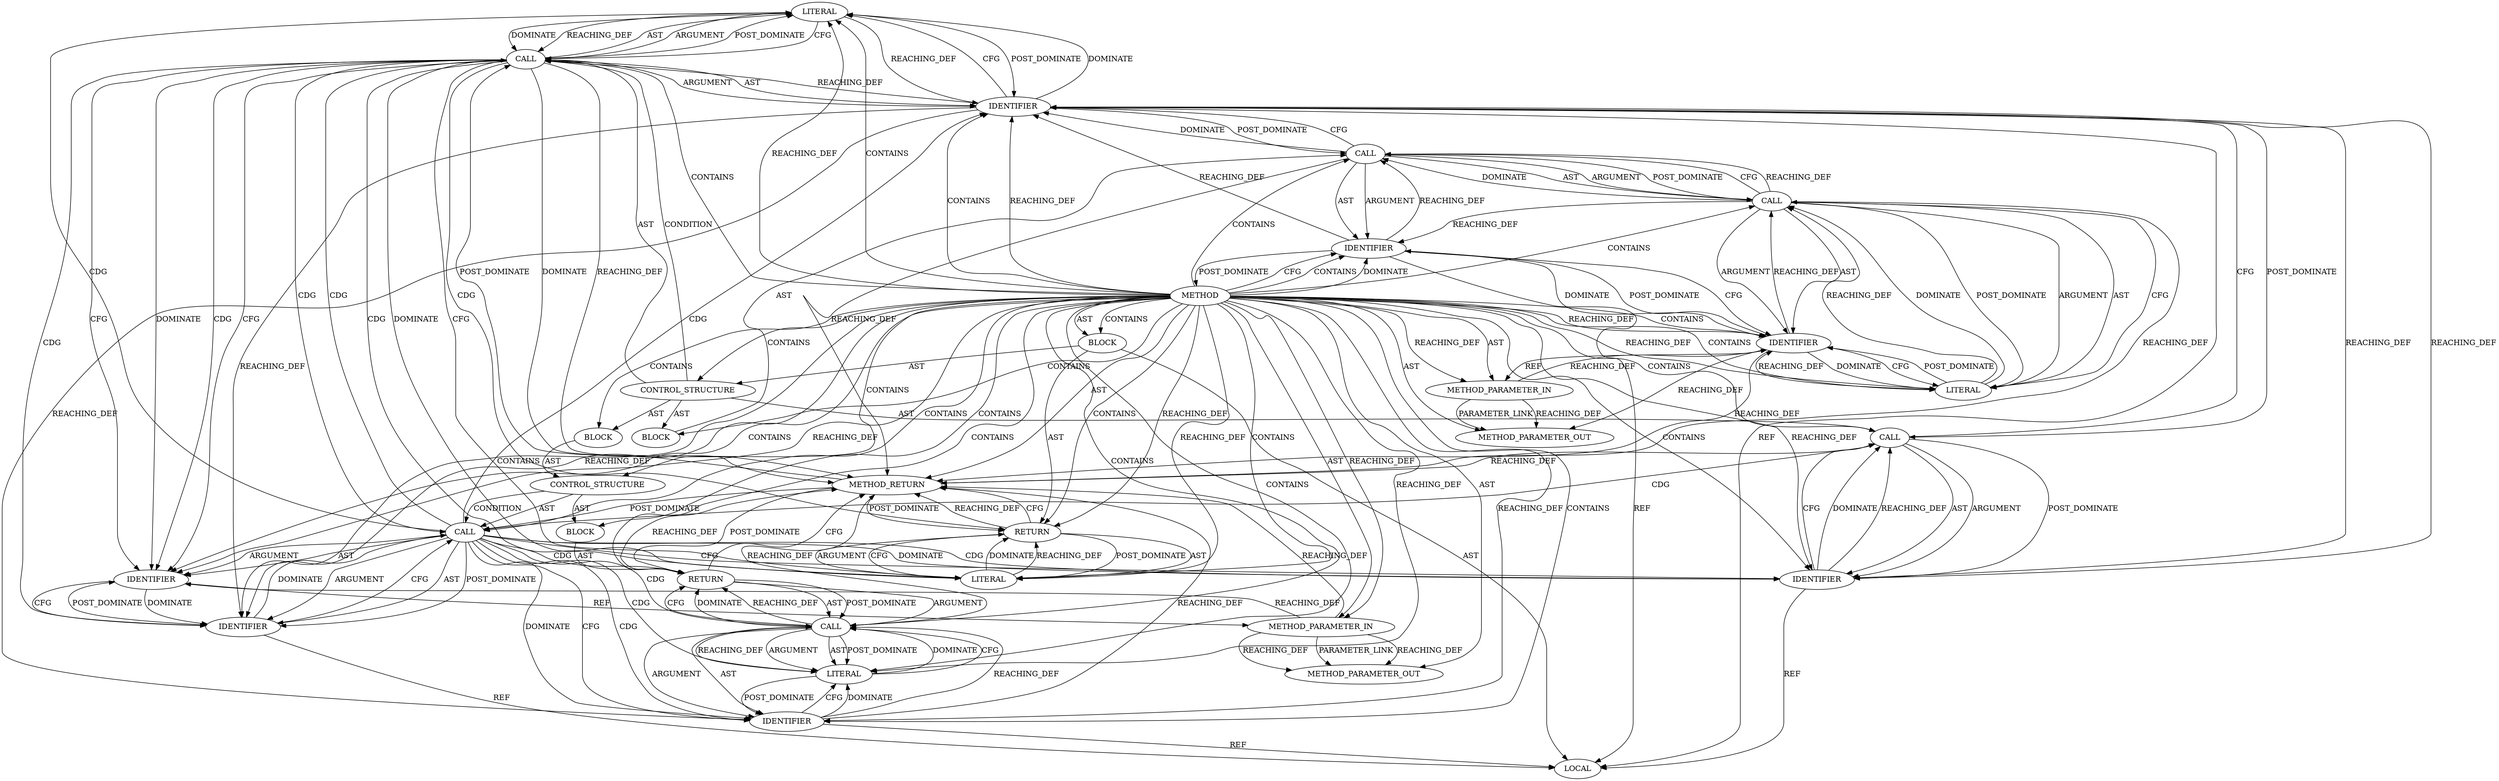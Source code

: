 digraph {
  1295 [label=LITERAL ORDER=2 ARGUMENT_INDEX=2 CODE="0" COLUMN_NUMBER=29 LINE_NUMBER=448 TYPE_FULL_NAME="int"]
  13039 [label=METHOD_PARAMETER_OUT ORDER=2 CODE="int len_cnt" IS_VARIADIC=false COLUMN_NUMBER=48 LINE_NUMBER=444 TYPE_FULL_NAME="int" EVALUATION_STRATEGY="BY_VALUE" INDEX=2 NAME="len_cnt"]
  13038 [label=METHOD_PARAMETER_OUT ORDER=1 CODE="const int *lens" IS_VARIADIC=false COLUMN_NUMBER=31 LINE_NUMBER=444 TYPE_FULL_NAME="int*" EVALUATION_STRATEGY="BY_VALUE" INDEX=1 NAME="lens"]
  1309 [label=LITERAL ORDER=1 ARGUMENT_INDEX=-1 CODE="1" COLUMN_NUMBER=9 LINE_NUMBER=453 TYPE_FULL_NAME="int"]
  1308 [label=RETURN ORDER=3 ARGUMENT_INDEX=-1 CODE="return 1;" COLUMN_NUMBER=2 LINE_NUMBER=453]
  1288 [label=CALL ORDER=1 ARGUMENT_INDEX=-1 CODE="i = len_cnt - 1" COLUMN_NUMBER=7 METHOD_FULL_NAME="<operator>.assignment" LINE_NUMBER=448 TYPE_FULL_NAME="<empty>" DISPATCH_TYPE="STATIC_DISPATCH" SIGNATURE="" NAME="<operator>.assignment"]
  1284 [label=BLOCK ORDER=3 ARGUMENT_INDEX=-1 CODE="{
	int i;

	for (i = len_cnt - 1; i >= 0; i--) {
		if (lens[i])
			return i + 1;
	}

	return 1;
}" COLUMN_NUMBER=1 LINE_NUMBER=445 TYPE_FULL_NAME="void"]
  1293 [label=CALL ORDER=2 ARGUMENT_INDEX=2 CODE="i >= 0" COLUMN_NUMBER=24 METHOD_FULL_NAME="<operator>.greaterEqualsThan" LINE_NUMBER=448 TYPE_FULL_NAME="<empty>" DISPATCH_TYPE="STATIC_DISPATCH" SIGNATURE="" NAME="<operator>.greaterEqualsThan"]
  1292 [label=LITERAL ORDER=2 ARGUMENT_INDEX=2 CODE="1" COLUMN_NUMBER=21 LINE_NUMBER=448 TYPE_FULL_NAME="int"]
  1285 [label=LOCAL ORDER=1 CODE="int i" COLUMN_NUMBER=6 LINE_NUMBER=446 TYPE_FULL_NAME="int" NAME="i"]
  1298 [label=BLOCK ORDER=4 ARGUMENT_INDEX=4 CODE="{
		if (lens[i])
			return i + 1;
	}" COLUMN_NUMBER=37 LINE_NUMBER=448 TYPE_FULL_NAME="void"]
  1297 [label=IDENTIFIER ORDER=1 ARGUMENT_INDEX=1 CODE="i" COLUMN_NUMBER=32 LINE_NUMBER=448 TYPE_FULL_NAME="int" NAME="i"]
  1305 [label=CALL ORDER=1 ARGUMENT_INDEX=-1 CODE="i + 1" COLUMN_NUMBER=11 METHOD_FULL_NAME="<operator>.addition" LINE_NUMBER=450 TYPE_FULL_NAME="<empty>" DISPATCH_TYPE="STATIC_DISPATCH" SIGNATURE="" NAME="<operator>.addition"]
  1310 [label=METHOD_RETURN ORDER=4 CODE="RET" COLUMN_NUMBER=1 LINE_NUMBER=444 TYPE_FULL_NAME="int" EVALUATION_STRATEGY="BY_VALUE"]
  1283 [label=METHOD_PARAMETER_IN ORDER=2 CODE="int len_cnt" IS_VARIADIC=false COLUMN_NUMBER=48 LINE_NUMBER=444 TYPE_FULL_NAME="int" EVALUATION_STRATEGY="BY_VALUE" INDEX=2 NAME="len_cnt"]
  1281 [label=METHOD COLUMN_NUMBER=1 LINE_NUMBER=444 COLUMN_NUMBER_END=1 IS_EXTERNAL=false SIGNATURE="int calc_segment_count (int*,int)" NAME="calc_segment_count" AST_PARENT_TYPE="TYPE_DECL" AST_PARENT_FULL_NAME="file_code_old-a282a2f-decode_preamble-524.c:<global>" ORDER=33 CODE="static int calc_segment_count(const int *lens, int len_cnt)
{
	int i;

	for (i = len_cnt - 1; i >= 0; i--) {
		if (lens[i])
			return i + 1;
	}

	return 1;
}" FULL_NAME="calc_segment_count" LINE_NUMBER_END=454 FILENAME="file_code_old-a282a2f-decode_preamble-524.c"]
  1287 [label=BLOCK ORDER=1 ARGUMENT_INDEX=-1 CODE="<empty>" COLUMN_NUMBER=2 LINE_NUMBER=448 TYPE_FULL_NAME="void"]
  1301 [label=IDENTIFIER ORDER=1 ARGUMENT_INDEX=1 CODE="lens" COLUMN_NUMBER=7 LINE_NUMBER=449 TYPE_FULL_NAME="int*" NAME="lens"]
  1303 [label=BLOCK ORDER=2 ARGUMENT_INDEX=-1 CODE="<empty>" COLUMN_NUMBER=4 LINE_NUMBER=450 TYPE_FULL_NAME="void"]
  1300 [label=CALL ORDER=1 ARGUMENT_INDEX=-1 CODE="lens[i]" COLUMN_NUMBER=7 METHOD_FULL_NAME="<operator>.indirectIndexAccess" LINE_NUMBER=449 TYPE_FULL_NAME="<empty>" DISPATCH_TYPE="STATIC_DISPATCH" SIGNATURE="" NAME="<operator>.indirectIndexAccess"]
  1290 [label=CALL ORDER=2 ARGUMENT_INDEX=2 CODE="len_cnt - 1" COLUMN_NUMBER=11 METHOD_FULL_NAME="<operator>.subtraction" LINE_NUMBER=448 TYPE_FULL_NAME="<empty>" DISPATCH_TYPE="STATIC_DISPATCH" SIGNATURE="" NAME="<operator>.subtraction"]
  1299 [label=CONTROL_STRUCTURE CONTROL_STRUCTURE_TYPE="IF" ORDER=1 PARSER_TYPE_NAME="CASTIfStatement" ARGUMENT_INDEX=-1 CODE="if (lens[i])" COLUMN_NUMBER=3 LINE_NUMBER=449]
  1302 [label=IDENTIFIER ORDER=2 ARGUMENT_INDEX=2 CODE="i" COLUMN_NUMBER=12 LINE_NUMBER=449 TYPE_FULL_NAME="int" NAME="i"]
  1291 [label=IDENTIFIER ORDER=1 ARGUMENT_INDEX=1 CODE="len_cnt" COLUMN_NUMBER=11 LINE_NUMBER=448 TYPE_FULL_NAME="int" NAME="len_cnt"]
  1286 [label=CONTROL_STRUCTURE CONTROL_STRUCTURE_TYPE="FOR" ORDER=2 PARSER_TYPE_NAME="CASTForStatement" ARGUMENT_INDEX=-1 CODE="for (i = len_cnt - 1;i >= 0;i--)" COLUMN_NUMBER=2 LINE_NUMBER=448]
  1306 [label=IDENTIFIER ORDER=1 ARGUMENT_INDEX=1 CODE="i" COLUMN_NUMBER=11 LINE_NUMBER=450 TYPE_FULL_NAME="int" NAME="i"]
  1289 [label=IDENTIFIER ORDER=1 ARGUMENT_INDEX=1 CODE="i" COLUMN_NUMBER=7 LINE_NUMBER=448 TYPE_FULL_NAME="int" NAME="i"]
  1307 [label=LITERAL ORDER=2 ARGUMENT_INDEX=2 CODE="1" COLUMN_NUMBER=15 LINE_NUMBER=450 TYPE_FULL_NAME="int"]
  1304 [label=RETURN ORDER=1 ARGUMENT_INDEX=1 CODE="return i + 1;" COLUMN_NUMBER=4 LINE_NUMBER=450]
  1296 [label=CALL ORDER=3 ARGUMENT_INDEX=3 CODE="i--" COLUMN_NUMBER=32 METHOD_FULL_NAME="<operator>.postDecrement" LINE_NUMBER=448 TYPE_FULL_NAME="<empty>" DISPATCH_TYPE="STATIC_DISPATCH" SIGNATURE="" NAME="<operator>.postDecrement"]
  1294 [label=IDENTIFIER ORDER=1 ARGUMENT_INDEX=1 CODE="i" COLUMN_NUMBER=24 LINE_NUMBER=448 TYPE_FULL_NAME="int" NAME="i"]
  1282 [label=METHOD_PARAMETER_IN ORDER=1 CODE="const int *lens" IS_VARIADIC=false COLUMN_NUMBER=31 LINE_NUMBER=444 TYPE_FULL_NAME="int*" EVALUATION_STRATEGY="BY_VALUE" INDEX=1 NAME="lens"]
  1281 -> 1291 [label=CONTAINS ]
  1281 -> 1307 [label=REACHING_DEF VARIABLE=""]
  1288 -> 1310 [label=REACHING_DEF VARIABLE="i = len_cnt - 1"]
  1308 -> 1310 [label=REACHING_DEF VARIABLE="<RET>"]
  1288 -> 1294 [label=CFG ]
  1294 -> 1285 [label=REF ]
  1304 -> 1310 [label=CFG ]
  1305 -> 1304 [label=CFG ]
  1288 -> 1290 [label=AST ]
  1299 -> 1303 [label=AST ]
  1281 -> 1302 [label=REACHING_DEF VARIABLE=""]
  1306 -> 1307 [label=CFG ]
  1297 -> 1294 [label=REACHING_DEF VARIABLE="i"]
  1281 -> 1291 [label=REACHING_DEF VARIABLE=""]
  1291 -> 1290 [label=REACHING_DEF VARIABLE="len_cnt"]
  1281 -> 1303 [label=CONTAINS ]
  1299 -> 1300 [label=AST ]
  1301 -> 1282 [label=REF ]
  1294 -> 1306 [label=REACHING_DEF VARIABLE="i"]
  1281 -> 1282 [label=AST ]
  1289 -> 1291 [label=CFG ]
  1281 -> 1307 [label=CONTAINS ]
  1281 -> 1293 [label=CONTAINS ]
  1281 -> 1296 [label=CONTAINS ]
  1300 -> 1296 [label=CDG ]
  1305 -> 1306 [label=ARGUMENT ]
  1301 -> 1302 [label=DOMINATE ]
  1293 -> 1294 [label=ARGUMENT ]
  1305 -> 1304 [label=DOMINATE ]
  1304 -> 1310 [label=REACHING_DEF VARIABLE="<RET>"]
  1281 -> 1304 [label=CONTAINS ]
  1308 -> 1309 [label=POST_DOMINATE ]
  1290 -> 1291 [label=AST ]
  1292 -> 1291 [label=POST_DOMINATE ]
  1294 -> 1296 [label=POST_DOMINATE ]
  1281 -> 1284 [label=AST ]
  1287 -> 1288 [label=AST ]
  1290 -> 1288 [label=CFG ]
  1290 -> 1288 [label=REACHING_DEF VARIABLE="len_cnt - 1"]
  1281 -> 1289 [label=CFG ]
  1293 -> 1302 [label=CDG ]
  1292 -> 1291 [label=REACHING_DEF VARIABLE="1"]
  1292 -> 1290 [label=CFG ]
  1308 -> 1310 [label=CFG ]
  1293 -> 1310 [label=DOMINATE ]
  1306 -> 1305 [label=REACHING_DEF VARIABLE="i"]
  1289 -> 1285 [label=REF ]
  1294 -> 1295 [label=CFG ]
  1300 -> 1306 [label=CDG ]
  1293 -> 1301 [label=CFG ]
  1293 -> 1301 [label=CFG ]
  1295 -> 1293 [label=CFG ]
  1302 -> 1300 [label=CFG ]
  1281 -> 1300 [label=CONTAINS ]
  1288 -> 1289 [label=AST ]
  1302 -> 1285 [label=REF ]
  1293 -> 1300 [label=CDG ]
  1281 -> 1287 [label=CONTAINS ]
  1286 -> 1296 [label=AST ]
  1281 -> 1308 [label=REACHING_DEF VARIABLE=""]
  1309 -> 1308 [label=CFG ]
  1297 -> 1296 [label=CFG ]
  1292 -> 1290 [label=REACHING_DEF VARIABLE="1"]
  1304 -> 1305 [label=AST ]
  1294 -> 1302 [label=REACHING_DEF VARIABLE="i"]
  1291 -> 1289 [label=POST_DOMINATE ]
  1286 -> 1293 [label=AST ]
  1281 -> 1284 [label=CONTAINS ]
  1290 -> 1288 [label=DOMINATE ]
  1300 -> 1304 [label=CDG ]
  1297 -> 1296 [label=DOMINATE ]
  1295 -> 1293 [label=DOMINATE ]
  1288 -> 1290 [label=ARGUMENT ]
  1281 -> 1288 [label=CONTAINS ]
  1307 -> 1306 [label=POST_DOMINATE ]
  1290 -> 1292 [label=AST ]
  1295 -> 1294 [label=REACHING_DEF VARIABLE="0"]
  1283 -> 13039 [label=PARAMETER_LINK ]
  1296 -> 1297 [label=POST_DOMINATE ]
  1300 -> 1294 [label=CDG ]
  1295 -> 1294 [label=POST_DOMINATE ]
  1300 -> 1293 [label=CDG ]
  1290 -> 1292 [label=POST_DOMINATE ]
  1300 -> 1302 [label=AST ]
  1284 -> 1308 [label=AST ]
  1281 -> 1310 [label=AST ]
  1293 -> 1301 [label=DOMINATE ]
  1310 -> 1293 [label=POST_DOMINATE ]
  1289 -> 1291 [label=DOMINATE ]
  1290 -> 1289 [label=REACHING_DEF VARIABLE="len_cnt - 1"]
  1288 -> 1294 [label=DOMINATE ]
  1281 -> 1309 [label=CONTAINS ]
  1281 -> 1301 [label=CONTAINS ]
  1284 -> 1286 [label=AST ]
  1282 -> 1301 [label=REACHING_DEF VARIABLE="lens"]
  1297 -> 1296 [label=REACHING_DEF VARIABLE="i"]
  1309 -> 1308 [label=DOMINATE ]
  1290 -> 1292 [label=ARGUMENT ]
  1302 -> 1300 [label=DOMINATE ]
  1306 -> 1285 [label=REF ]
  1291 -> 1310 [label=REACHING_DEF VARIABLE="len_cnt"]
  1294 -> 1297 [label=REACHING_DEF VARIABLE="i"]
  1296 -> 1297 [label=AST ]
  1281 -> 1297 [label=REACHING_DEF VARIABLE=""]
  1300 -> 1306 [label=DOMINATE ]
  1294 -> 1295 [label=DOMINATE ]
  1281 -> 13038 [label=AST ]
  1307 -> 1305 [label=DOMINATE ]
  1289 -> 1288 [label=REACHING_DEF VARIABLE="i"]
  1305 -> 1304 [label=REACHING_DEF VARIABLE="i + 1"]
  1281 -> 1294 [label=REACHING_DEF VARIABLE=""]
  1300 -> 1307 [label=CDG ]
  1289 -> 1294 [label=REACHING_DEF VARIABLE="i"]
  1290 -> 1291 [label=ARGUMENT ]
  1281 -> 1298 [label=CONTAINS ]
  1281 -> 1301 [label=REACHING_DEF VARIABLE=""]
  1283 -> 1291 [label=REACHING_DEF VARIABLE="len_cnt"]
  1308 -> 1309 [label=AST ]
  1281 -> 1306 [label=CONTAINS ]
  1281 -> 1302 [label=CONTAINS ]
  1281 -> 1289 [label=CONTAINS ]
  1286 -> 1298 [label=AST ]
  1281 -> 1294 [label=CONTAINS ]
  1282 -> 13038 [label=REACHING_DEF VARIABLE="lens"]
  1282 -> 13038 [label=REACHING_DEF VARIABLE="lens"]
  1303 -> 1304 [label=AST ]
  1281 -> 1286 [label=CONTAINS ]
  1298 -> 1299 [label=AST ]
  1296 -> 1297 [label=ARGUMENT ]
  1288 -> 1289 [label=ARGUMENT ]
  1292 -> 1290 [label=DOMINATE ]
  1291 -> 1292 [label=DOMINATE ]
  1300 -> 1305 [label=CDG ]
  1281 -> 1289 [label=DOMINATE ]
  1299 -> 1300 [label=CONDITION ]
  1296 -> 1310 [label=REACHING_DEF VARIABLE="i--"]
  1282 -> 1310 [label=REACHING_DEF VARIABLE="lens"]
  1293 -> 1295 [label=AST ]
  1293 -> 1309 [label=DOMINATE ]
  1305 -> 1307 [label=ARGUMENT ]
  1290 -> 1310 [label=REACHING_DEF VARIABLE="len_cnt - 1"]
  1281 -> 13039 [label=AST ]
  1286 -> 1287 [label=AST ]
  1281 -> 1295 [label=REACHING_DEF VARIABLE=""]
  1300 -> 1302 [label=POST_DOMINATE ]
  1300 -> 1306 [label=CFG ]
  1308 -> 1309 [label=ARGUMENT ]
  1281 -> 1283 [label=AST ]
  1294 -> 1288 [label=POST_DOMINATE ]
  1309 -> 1308 [label=REACHING_DEF VARIABLE="1"]
  1293 -> 1295 [label=ARGUMENT ]
  1300 -> 1301 [label=ARGUMENT ]
  1281 -> 1283 [label=REACHING_DEF VARIABLE=""]
  1306 -> 1310 [label=REACHING_DEF VARIABLE="i"]
  1293 -> 1295 [label=POST_DOMINATE ]
  1281 -> 1308 [label=CONTAINS ]
  1310 -> 1304 [label=POST_DOMINATE ]
  1281 -> 1297 [label=CONTAINS ]
  1293 -> 1294 [label=AST ]
  1306 -> 1307 [label=DOMINATE ]
  1283 -> 13039 [label=REACHING_DEF VARIABLE="len_cnt"]
  1293 -> 1308 [label=CDG ]
  1293 -> 1309 [label=CFG ]
  1281 -> 1306 [label=REACHING_DEF VARIABLE=""]
  1293 -> 1309 [label=CDG ]
  1300 -> 1295 [label=CDG ]
  1310 -> 1300 [label=POST_DOMINATE ]
  1281 -> 1292 [label=REACHING_DEF VARIABLE=""]
  1286 -> 1293 [label=CONDITION ]
  1281 -> 1295 [label=CONTAINS ]
  1296 -> 1294 [label=CFG ]
  1300 -> 1297 [label=CDG ]
  1284 -> 1285 [label=AST ]
  1305 -> 1306 [label=AST ]
  1294 -> 1293 [label=REACHING_DEF VARIABLE="i"]
  1281 -> 1292 [label=CONTAINS ]
  1300 -> 1302 [label=ARGUMENT ]
  1300 -> 1297 [label=CFG ]
  1307 -> 1305 [label=CFG ]
  1295 -> 1293 [label=REACHING_DEF VARIABLE="0"]
  1307 -> 1305 [label=REACHING_DEF VARIABLE="1"]
  1282 -> 13038 [label=PARAMETER_LINK ]
  1305 -> 1310 [label=REACHING_DEF VARIABLE="i + 1"]
  1301 -> 1302 [label=CFG ]
  1304 -> 1305 [label=ARGUMENT ]
  1304 -> 1305 [label=POST_DOMINATE ]
  1281 -> 1309 [label=REACHING_DEF VARIABLE=""]
  1291 -> 1292 [label=CFG ]
  1281 -> 1299 [label=CONTAINS ]
  1281 -> 1305 [label=CONTAINS ]
  1291 -> 13039 [label=REACHING_DEF VARIABLE="len_cnt"]
  1288 -> 1290 [label=POST_DOMINATE ]
  1291 -> 1283 [label=REF ]
  1300 -> 1297 [label=DOMINATE ]
  1293 -> 1310 [label=REACHING_DEF VARIABLE="i >= 0"]
  1305 -> 1307 [label=AST ]
  1310 -> 1308 [label=POST_DOMINATE ]
  1281 -> 1282 [label=REACHING_DEF VARIABLE=""]
  1305 -> 1307 [label=POST_DOMINATE ]
  1302 -> 1301 [label=POST_DOMINATE ]
  1293 -> 1301 [label=CDG ]
  1297 -> 1285 [label=REF ]
  1281 -> 1290 [label=CONTAINS ]
  1300 -> 1301 [label=AST ]
  1289 -> 1281 [label=POST_DOMINATE ]
}
